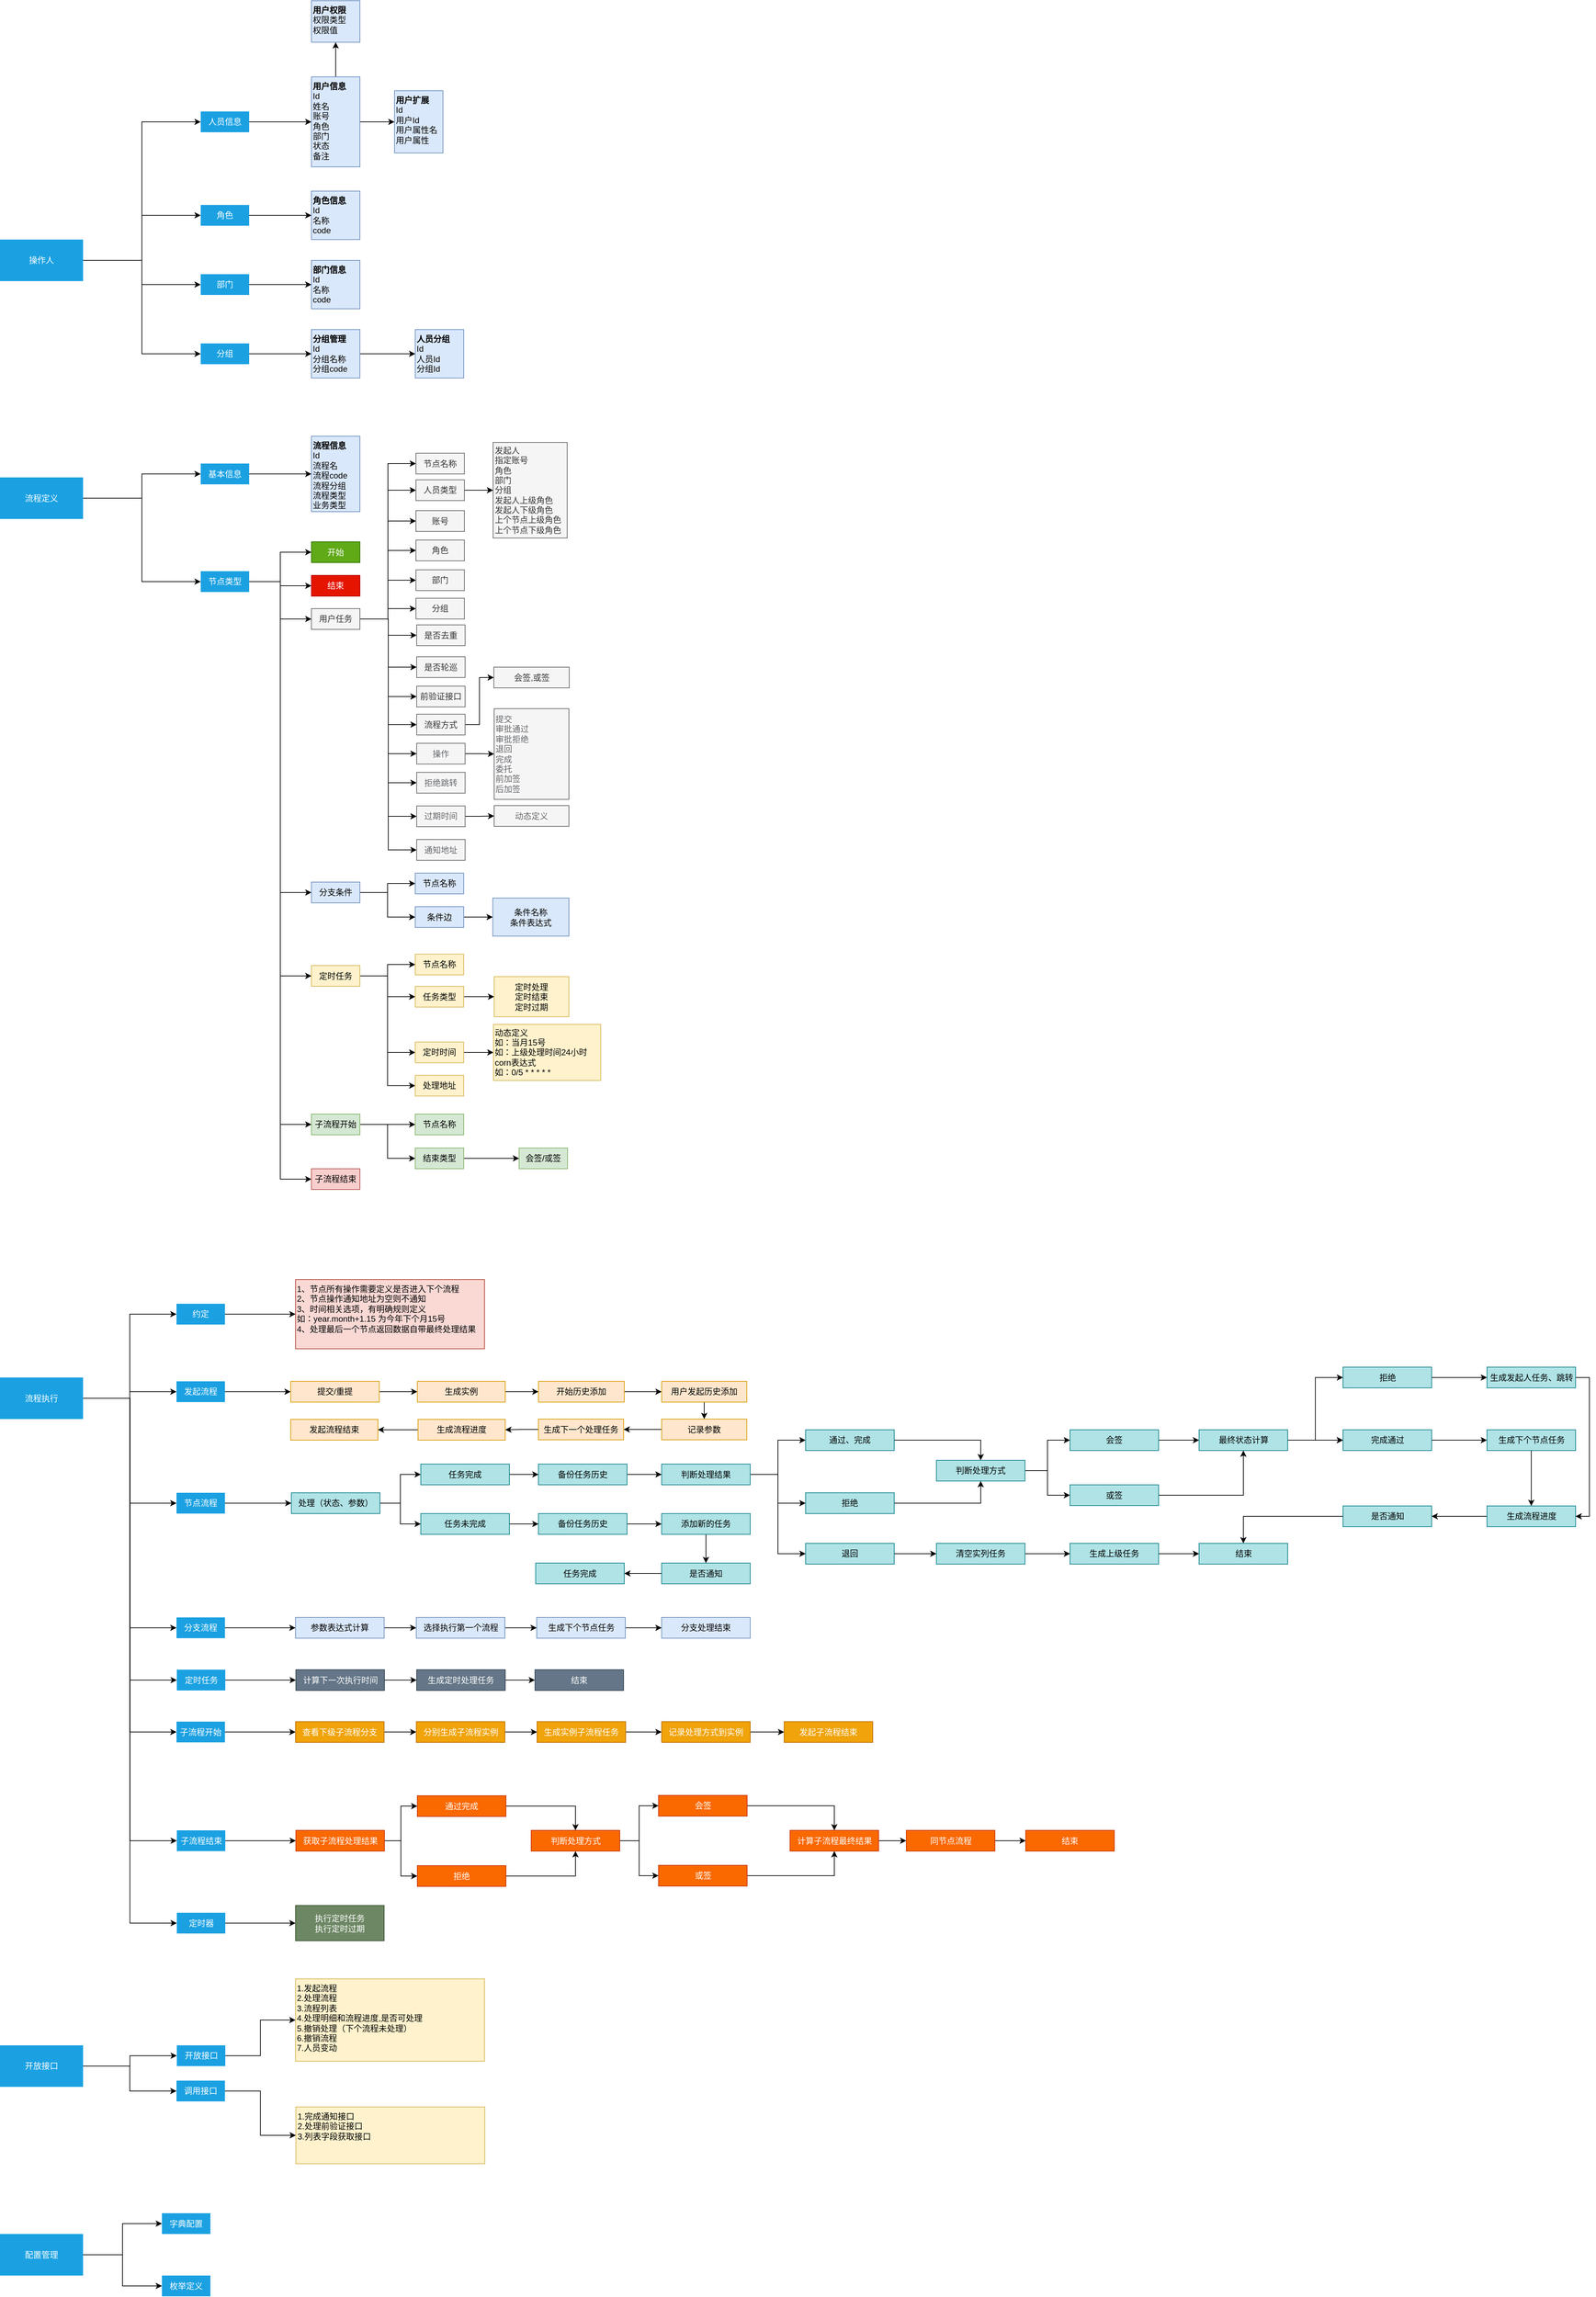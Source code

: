 <mxfile version="12.2.4" pages="1"><diagram id="rO8n7ttU4Gfjkrj1i7Ve" name="第 1 页"><mxGraphModel dx="1252" dy="992" grid="0" gridSize="10" guides="1" tooltips="1" connect="1" arrows="1" fold="1" page="0" pageScale="1" pageWidth="2339" pageHeight="3300" math="0" shadow="0"><root><mxCell id="0"/><mxCell id="1" parent="0"/><mxCell id="6" value="" style="edgeStyle=orthogonalEdgeStyle;rounded=0;orthogonalLoop=1;jettySize=auto;html=1;" parent="1" source="2" target="5" edge="1"><mxGeometry relative="1" as="geometry"/></mxCell><mxCell id="52" style="edgeStyle=orthogonalEdgeStyle;rounded=0;orthogonalLoop=1;jettySize=auto;html=1;entryX=0;entryY=0.5;entryDx=0;entryDy=0;" parent="1" source="2" target="7" edge="1"><mxGeometry relative="1" as="geometry"/></mxCell><mxCell id="2" value="流程定义" style="rounded=0;whiteSpace=wrap;html=1;fillColor=#1ba1e2;strokeColor=none;fontColor=#ffffff;gradientColor=none;" parent="1" vertex="1"><mxGeometry x="30" y="383.5" width="120" height="60" as="geometry"/></mxCell><mxCell id="53" style="edgeStyle=orthogonalEdgeStyle;rounded=0;orthogonalLoop=1;jettySize=auto;html=1;entryX=0;entryY=0.5;entryDx=0;entryDy=0;" parent="1" source="5" target="49" edge="1"><mxGeometry relative="1" as="geometry"/></mxCell><mxCell id="5" value="基本信息" style="rounded=0;whiteSpace=wrap;html=1;fillColor=#1ba1e2;strokeColor=none;fontColor=#ffffff;gradientColor=none;" parent="1" vertex="1"><mxGeometry x="320" y="363.5" width="70" height="30" as="geometry"/></mxCell><mxCell id="146" style="edgeStyle=orthogonalEdgeStyle;rounded=0;orthogonalLoop=1;jettySize=auto;html=1;entryX=0;entryY=0.5;entryDx=0;entryDy=0;" parent="1" source="3" target="141" edge="1"><mxGeometry relative="1" as="geometry"/></mxCell><mxCell id="147" style="edgeStyle=orthogonalEdgeStyle;rounded=0;orthogonalLoop=1;jettySize=auto;html=1;entryX=0;entryY=0.5;entryDx=0;entryDy=0;" parent="1" source="3" target="142" edge="1"><mxGeometry relative="1" as="geometry"/></mxCell><mxCell id="148" style="edgeStyle=orthogonalEdgeStyle;rounded=0;orthogonalLoop=1;jettySize=auto;html=1;entryX=0;entryY=0.5;entryDx=0;entryDy=0;" parent="1" source="3" target="143" edge="1"><mxGeometry relative="1" as="geometry"/></mxCell><mxCell id="149" style="edgeStyle=orthogonalEdgeStyle;rounded=0;orthogonalLoop=1;jettySize=auto;html=1;entryX=0;entryY=0.5;entryDx=0;entryDy=0;" parent="1" source="3" target="144" edge="1"><mxGeometry relative="1" as="geometry"/></mxCell><mxCell id="150" style="edgeStyle=orthogonalEdgeStyle;rounded=0;orthogonalLoop=1;jettySize=auto;html=1;entryX=0;entryY=0.5;entryDx=0;entryDy=0;" parent="1" source="3" target="145" edge="1"><mxGeometry relative="1" as="geometry"/></mxCell><mxCell id="158" style="edgeStyle=orthogonalEdgeStyle;rounded=0;orthogonalLoop=1;jettySize=auto;html=1;entryX=0;entryY=0.5;entryDx=0;entryDy=0;" parent="1" source="3" target="155" edge="1"><mxGeometry relative="1" as="geometry"/></mxCell><mxCell id="160" style="edgeStyle=orthogonalEdgeStyle;rounded=0;orthogonalLoop=1;jettySize=auto;html=1;entryX=0;entryY=0.5;entryDx=0;entryDy=0;" parent="1" source="3" target="159" edge="1"><mxGeometry relative="1" as="geometry"/></mxCell><mxCell id="175" style="edgeStyle=orthogonalEdgeStyle;rounded=0;orthogonalLoop=1;jettySize=auto;html=1;entryX=0;entryY=0.5;entryDx=0;entryDy=0;" parent="1" source="3" target="174" edge="1"><mxGeometry relative="1" as="geometry"/></mxCell><mxCell id="3" value="流程执行" style="rounded=0;whiteSpace=wrap;html=1;fillColor=#1ba1e2;strokeColor=none;fontColor=#ffffff;" parent="1" vertex="1"><mxGeometry x="30" y="1683.5" width="120" height="60" as="geometry"/></mxCell><mxCell id="65" style="edgeStyle=orthogonalEdgeStyle;rounded=0;orthogonalLoop=1;jettySize=auto;html=1;entryX=0;entryY=0.5;entryDx=0;entryDy=0;" parent="1" source="7" target="55" edge="1"><mxGeometry relative="1" as="geometry"/></mxCell><mxCell id="66" style="edgeStyle=orthogonalEdgeStyle;rounded=0;orthogonalLoop=1;jettySize=auto;html=1;entryX=0;entryY=0.5;entryDx=0;entryDy=0;" parent="1" source="7" target="58" edge="1"><mxGeometry relative="1" as="geometry"/></mxCell><mxCell id="67" style="edgeStyle=orthogonalEdgeStyle;rounded=0;orthogonalLoop=1;jettySize=auto;html=1;entryX=0;entryY=0.5;entryDx=0;entryDy=0;" parent="1" source="7" target="60" edge="1"><mxGeometry relative="1" as="geometry"/></mxCell><mxCell id="68" style="edgeStyle=orthogonalEdgeStyle;rounded=0;orthogonalLoop=1;jettySize=auto;html=1;entryX=0;entryY=0.5;entryDx=0;entryDy=0;" parent="1" source="7" target="61" edge="1"><mxGeometry relative="1" as="geometry"/></mxCell><mxCell id="69" style="edgeStyle=orthogonalEdgeStyle;rounded=0;orthogonalLoop=1;jettySize=auto;html=1;entryX=0;entryY=0.5;entryDx=0;entryDy=0;" parent="1" source="7" target="62" edge="1"><mxGeometry relative="1" as="geometry"/></mxCell><mxCell id="70" style="edgeStyle=orthogonalEdgeStyle;rounded=0;orthogonalLoop=1;jettySize=auto;html=1;entryX=0;entryY=0.5;entryDx=0;entryDy=0;" parent="1" source="7" target="63" edge="1"><mxGeometry relative="1" as="geometry"/></mxCell><mxCell id="71" style="edgeStyle=orthogonalEdgeStyle;rounded=0;orthogonalLoop=1;jettySize=auto;html=1;entryX=0;entryY=0.5;entryDx=0;entryDy=0;" parent="1" source="7" target="64" edge="1"><mxGeometry relative="1" as="geometry"/></mxCell><mxCell id="7" value="节点类型" style="rounded=0;whiteSpace=wrap;html=1;fillColor=#1ba1e2;strokeColor=none;fontColor=#ffffff;gradientColor=none;" parent="1" vertex="1"><mxGeometry x="320" y="519" width="70" height="30" as="geometry"/></mxCell><mxCell id="55" value="开始" style="rounded=0;whiteSpace=wrap;html=1;fillColor=#60a917;strokeColor=#2D7600;fontColor=#ffffff;" parent="1" vertex="1"><mxGeometry x="480" y="476.5" width="70" height="30" as="geometry"/></mxCell><mxCell id="33" style="edgeStyle=orthogonalEdgeStyle;rounded=0;orthogonalLoop=1;jettySize=auto;html=1;entryX=0;entryY=0.5;entryDx=0;entryDy=0;" parent="1" source="8" target="11" edge="1"><mxGeometry relative="1" as="geometry"/></mxCell><mxCell id="34" style="edgeStyle=orthogonalEdgeStyle;rounded=0;orthogonalLoop=1;jettySize=auto;html=1;entryX=0;entryY=0.5;entryDx=0;entryDy=0;" parent="1" source="8" target="12" edge="1"><mxGeometry relative="1" as="geometry"/></mxCell><mxCell id="35" style="edgeStyle=orthogonalEdgeStyle;rounded=0;orthogonalLoop=1;jettySize=auto;html=1;entryX=0;entryY=0.5;entryDx=0;entryDy=0;" parent="1" source="8" target="13" edge="1"><mxGeometry relative="1" as="geometry"/></mxCell><mxCell id="36" style="edgeStyle=orthogonalEdgeStyle;rounded=0;orthogonalLoop=1;jettySize=auto;html=1;entryX=0;entryY=0.5;entryDx=0;entryDy=0;" parent="1" source="8" target="14" edge="1"><mxGeometry relative="1" as="geometry"/></mxCell><mxCell id="8" value="操作人" style="rounded=0;whiteSpace=wrap;html=1;fillColor=#1ba1e2;strokeColor=none;fontColor=#ffffff;gradientColor=none;" parent="1" vertex="1"><mxGeometry x="30" y="40" width="120" height="60" as="geometry"/></mxCell><mxCell id="31" style="edgeStyle=orthogonalEdgeStyle;rounded=0;orthogonalLoop=1;jettySize=auto;html=1;entryX=0;entryY=0.5;entryDx=0;entryDy=0;" parent="1" source="11" target="18" edge="1"><mxGeometry relative="1" as="geometry"/></mxCell><mxCell id="11" value="人员信息" style="rounded=0;whiteSpace=wrap;html=1;fillColor=#1ba1e2;strokeColor=none;fontColor=#ffffff;gradientColor=none;" parent="1" vertex="1"><mxGeometry x="320" y="-145" width="70" height="30" as="geometry"/></mxCell><mxCell id="32" style="edgeStyle=orthogonalEdgeStyle;rounded=0;orthogonalLoop=1;jettySize=auto;html=1;entryX=0;entryY=0.5;entryDx=0;entryDy=0;" parent="1" source="18" target="25" edge="1"><mxGeometry relative="1" as="geometry"/></mxCell><mxCell id="40" value="" style="edgeStyle=orthogonalEdgeStyle;rounded=0;orthogonalLoop=1;jettySize=auto;html=1;" parent="1" source="18" target="39" edge="1"><mxGeometry relative="1" as="geometry"/></mxCell><mxCell id="18" value="&lt;b&gt;用户信息&lt;/b&gt;&lt;br&gt;Id&lt;br&gt;姓名&lt;br&gt;账号&lt;br&gt;角色&lt;br&gt;部门&lt;br&gt;状态&lt;br&gt;备注" style="rounded=0;whiteSpace=wrap;html=1;fillColor=#dae8fc;strokeColor=#6c8ebf;align=left;horizontal=1;verticalAlign=top;" parent="1" vertex="1"><mxGeometry x="480" y="-195" width="70" height="130" as="geometry"/></mxCell><mxCell id="39" value="&lt;b&gt;用户权限&lt;/b&gt;&lt;br&gt;权限类型&lt;br&gt;权限值" style="rounded=0;whiteSpace=wrap;html=1;fillColor=#dae8fc;strokeColor=#6c8ebf;align=left;horizontal=1;verticalAlign=top;" parent="1" vertex="1"><mxGeometry x="480" y="-305" width="70" height="60" as="geometry"/></mxCell><mxCell id="30" style="edgeStyle=orthogonalEdgeStyle;rounded=0;orthogonalLoop=1;jettySize=auto;html=1;entryX=0;entryY=0.5;entryDx=0;entryDy=0;" parent="1" source="12" target="29" edge="1"><mxGeometry relative="1" as="geometry"/></mxCell><mxCell id="12" value="角色" style="rounded=0;whiteSpace=wrap;html=1;fillColor=#1ba1e2;strokeColor=none;fontColor=#ffffff;gradientColor=none;" parent="1" vertex="1"><mxGeometry x="320" y="-10" width="70" height="30" as="geometry"/></mxCell><mxCell id="42" style="edgeStyle=orthogonalEdgeStyle;rounded=0;orthogonalLoop=1;jettySize=auto;html=1;entryX=0;entryY=0.5;entryDx=0;entryDy=0;" parent="1" source="13" target="41" edge="1"><mxGeometry relative="1" as="geometry"/></mxCell><mxCell id="13" value="部门" style="rounded=0;whiteSpace=wrap;html=1;fillColor=#1ba1e2;strokeColor=none;fontColor=#ffffff;gradientColor=none;" parent="1" vertex="1"><mxGeometry x="320" y="90" width="70" height="30" as="geometry"/></mxCell><mxCell id="44" style="edgeStyle=orthogonalEdgeStyle;rounded=0;orthogonalLoop=1;jettySize=auto;html=1;entryX=0;entryY=0.5;entryDx=0;entryDy=0;" parent="1" source="14" target="43" edge="1"><mxGeometry relative="1" as="geometry"/></mxCell><mxCell id="14" value="分组" style="rounded=0;whiteSpace=wrap;html=1;fillColor=#1ba1e2;strokeColor=none;fontColor=#ffffff;gradientColor=none;" parent="1" vertex="1"><mxGeometry x="320" y="190" width="70" height="30" as="geometry"/></mxCell><mxCell id="329" style="edgeStyle=orthogonalEdgeStyle;rounded=0;orthogonalLoop=1;jettySize=auto;html=1;entryX=0;entryY=0.5;entryDx=0;entryDy=0;" parent="1" source="20" target="328" edge="1"><mxGeometry relative="1" as="geometry"/></mxCell><mxCell id="331" style="edgeStyle=orthogonalEdgeStyle;rounded=0;orthogonalLoop=1;jettySize=auto;html=1;entryX=0;entryY=0.5;entryDx=0;entryDy=0;" parent="1" source="20" target="330" edge="1"><mxGeometry relative="1" as="geometry"/></mxCell><mxCell id="20" value="配置管理" style="rounded=0;whiteSpace=wrap;html=1;fillColor=#1ba1e2;strokeColor=none;fontColor=#ffffff;" parent="1" vertex="1"><mxGeometry x="30" y="2920.5" width="120" height="60" as="geometry"/></mxCell><mxCell id="319" style="edgeStyle=orthogonalEdgeStyle;rounded=0;orthogonalLoop=1;jettySize=auto;html=1;" parent="1" source="21" target="318" edge="1"><mxGeometry relative="1" as="geometry"/></mxCell><mxCell id="323" style="edgeStyle=orthogonalEdgeStyle;rounded=0;orthogonalLoop=1;jettySize=auto;html=1;entryX=0;entryY=0.5;entryDx=0;entryDy=0;" parent="1" source="21" target="322" edge="1"><mxGeometry relative="1" as="geometry"/></mxCell><mxCell id="21" value="开放接口" style="rounded=0;whiteSpace=wrap;html=1;fillColor=#1ba1e2;strokeColor=none;fontColor=#ffffff;" parent="1" vertex="1"><mxGeometry x="30" y="2648" width="120" height="60" as="geometry"/></mxCell><mxCell id="25" value="&lt;b&gt;用户扩展&lt;/b&gt;&lt;br&gt;Id&lt;br&gt;用户Id&lt;br&gt;用户属性名&lt;br&gt;用户属性&lt;br&gt;" style="rounded=0;whiteSpace=wrap;html=1;fillColor=#dae8fc;strokeColor=#6c8ebf;align=left;verticalAlign=top;" parent="1" vertex="1"><mxGeometry x="600" y="-175" width="70" height="90" as="geometry"/></mxCell><mxCell id="29" value="&lt;b&gt;角色信息&lt;/b&gt;&lt;br&gt;Id&lt;br&gt;名称&lt;br&gt;code" style="rounded=0;whiteSpace=wrap;html=1;fillColor=#dae8fc;strokeColor=#6c8ebf;align=left;horizontal=1;verticalAlign=top;" parent="1" vertex="1"><mxGeometry x="480" y="-30" width="70" height="70" as="geometry"/></mxCell><mxCell id="41" value="&lt;b&gt;部门信息&lt;/b&gt;&lt;br&gt;Id&lt;br&gt;名称&lt;br&gt;code" style="rounded=0;whiteSpace=wrap;html=1;fillColor=#dae8fc;strokeColor=#6c8ebf;align=left;horizontal=1;verticalAlign=top;" parent="1" vertex="1"><mxGeometry x="480" y="70" width="70" height="70" as="geometry"/></mxCell><mxCell id="46" value="" style="edgeStyle=orthogonalEdgeStyle;rounded=0;orthogonalLoop=1;jettySize=auto;html=1;" parent="1" source="43" target="45" edge="1"><mxGeometry relative="1" as="geometry"/></mxCell><mxCell id="43" value="&lt;b&gt;分组管理&lt;/b&gt;&lt;br&gt;Id&lt;br&gt;分组名称&lt;br&gt;分组code" style="rounded=0;whiteSpace=wrap;html=1;fillColor=#dae8fc;strokeColor=#6c8ebf;align=left;horizontal=1;verticalAlign=top;" parent="1" vertex="1"><mxGeometry x="480" y="170" width="70" height="70" as="geometry"/></mxCell><mxCell id="45" value="&lt;b&gt;人员分组&lt;/b&gt;&lt;br&gt;Id&lt;br&gt;人员Id&lt;br&gt;分组Id" style="rounded=0;whiteSpace=wrap;html=1;fillColor=#dae8fc;strokeColor=#6c8ebf;align=left;horizontal=1;verticalAlign=top;" parent="1" vertex="1"><mxGeometry x="630" y="170" width="70" height="70" as="geometry"/></mxCell><mxCell id="49" value="&lt;b&gt;流程信息&lt;/b&gt;&lt;br&gt;Id&lt;br&gt;流程名&lt;br&gt;流程code&lt;br&gt;流程分组&lt;br&gt;流程类型&lt;br&gt;业务类型" style="rounded=0;whiteSpace=wrap;html=1;fillColor=#dae8fc;strokeColor=#6c8ebf;align=left;horizontal=1;verticalAlign=top;" parent="1" vertex="1"><mxGeometry x="480" y="324" width="70" height="109" as="geometry"/></mxCell><mxCell id="58" value="结束" style="rounded=0;whiteSpace=wrap;html=1;fillColor=#e51400;strokeColor=#B20000;fontColor=#ffffff;" parent="1" vertex="1"><mxGeometry x="480" y="525" width="70" height="30" as="geometry"/></mxCell><mxCell id="80" style="edgeStyle=orthogonalEdgeStyle;rounded=0;orthogonalLoop=1;jettySize=auto;html=1;entryX=0;entryY=0.5;entryDx=0;entryDy=0;" parent="1" source="60" target="74" edge="1"><mxGeometry relative="1" as="geometry"/></mxCell><mxCell id="82" style="edgeStyle=orthogonalEdgeStyle;rounded=0;orthogonalLoop=1;jettySize=auto;html=1;entryX=0;entryY=0.5;entryDx=0;entryDy=0;" parent="1" source="60" target="78" edge="1"><mxGeometry relative="1" as="geometry"/></mxCell><mxCell id="88" style="edgeStyle=orthogonalEdgeStyle;rounded=0;orthogonalLoop=1;jettySize=auto;html=1;entryX=0;entryY=0.5;entryDx=0;entryDy=0;" parent="1" source="60" target="83" edge="1"><mxGeometry relative="1" as="geometry"/></mxCell><mxCell id="96" style="edgeStyle=orthogonalEdgeStyle;rounded=0;orthogonalLoop=1;jettySize=auto;html=1;entryX=0;entryY=0.5;entryDx=0;entryDy=0;" parent="1" source="60" target="90" edge="1"><mxGeometry relative="1" as="geometry"/></mxCell><mxCell id="97" style="edgeStyle=orthogonalEdgeStyle;rounded=0;orthogonalLoop=1;jettySize=auto;html=1;entryX=0;entryY=0.5;entryDx=0;entryDy=0;" parent="1" source="60" target="91" edge="1"><mxGeometry relative="1" as="geometry"/></mxCell><mxCell id="101" style="edgeStyle=orthogonalEdgeStyle;rounded=0;orthogonalLoop=1;jettySize=auto;html=1;entryX=0;entryY=0.5;entryDx=0;entryDy=0;" parent="1" source="60" target="98" edge="1"><mxGeometry relative="1" as="geometry"/></mxCell><mxCell id="103" style="edgeStyle=orthogonalEdgeStyle;rounded=0;orthogonalLoop=1;jettySize=auto;html=1;entryX=0;entryY=0.5;entryDx=0;entryDy=0;" parent="1" source="60" target="102" edge="1"><mxGeometry relative="1" as="geometry"/></mxCell><mxCell id="107" style="edgeStyle=orthogonalEdgeStyle;rounded=0;orthogonalLoop=1;jettySize=auto;html=1;entryX=0;entryY=0.5;entryDx=0;entryDy=0;" parent="1" source="60" target="104" edge="1"><mxGeometry relative="1" as="geometry"/></mxCell><mxCell id="109" style="edgeStyle=orthogonalEdgeStyle;rounded=0;orthogonalLoop=1;jettySize=auto;html=1;entryX=0;entryY=0.5;entryDx=0;entryDy=0;" parent="1" source="60" target="108" edge="1"><mxGeometry relative="1" as="geometry"/></mxCell><mxCell id="168" style="edgeStyle=orthogonalEdgeStyle;rounded=0;orthogonalLoop=1;jettySize=auto;html=1;entryX=0;entryY=0.5;entryDx=0;entryDy=0;" parent="1" source="60" target="87" edge="1"><mxGeometry relative="1" as="geometry"/></mxCell><mxCell id="171" style="edgeStyle=orthogonalEdgeStyle;rounded=0;orthogonalLoop=1;jettySize=auto;html=1;entryX=0;entryY=0.5;entryDx=0;entryDy=0;" parent="1" source="60" target="165" edge="1"><mxGeometry relative="1" as="geometry"/></mxCell><mxCell id="172" style="edgeStyle=orthogonalEdgeStyle;rounded=0;orthogonalLoop=1;jettySize=auto;html=1;entryX=0;entryY=0.5;entryDx=0;entryDy=0;" parent="1" source="60" target="167" edge="1"><mxGeometry relative="1" as="geometry"/></mxCell><mxCell id="173" style="edgeStyle=orthogonalEdgeStyle;rounded=0;orthogonalLoop=1;jettySize=auto;html=1;entryX=0;entryY=0.5;entryDx=0;entryDy=0;" parent="1" source="60" target="110" edge="1"><mxGeometry relative="1" as="geometry"/></mxCell><mxCell id="334" style="edgeStyle=orthogonalEdgeStyle;rounded=0;orthogonalLoop=1;jettySize=auto;html=1;entryX=0;entryY=0.5;entryDx=0;entryDy=0;" parent="1" source="60" target="333" edge="1"><mxGeometry relative="1" as="geometry"/></mxCell><mxCell id="60" value="用户任务" style="rounded=0;whiteSpace=wrap;html=1;fillColor=#f5f5f5;strokeColor=#666666;fontColor=#333333;" parent="1" vertex="1"><mxGeometry x="480" y="573" width="70" height="30" as="geometry"/></mxCell><mxCell id="77" value="" style="edgeStyle=orthogonalEdgeStyle;rounded=0;orthogonalLoop=1;jettySize=auto;html=1;" parent="1" source="74" target="76" edge="1"><mxGeometry relative="1" as="geometry"/></mxCell><mxCell id="74" value="人员类型" style="rounded=0;whiteSpace=wrap;html=1;fillColor=#f5f5f5;strokeColor=#666666;fontColor=#333333;" parent="1" vertex="1"><mxGeometry x="631" y="387" width="70" height="30" as="geometry"/></mxCell><mxCell id="76" value="发起人&lt;br&gt;指定账号&lt;br&gt;角色&lt;br&gt;部门&lt;br&gt;分组&lt;br&gt;发起人上级角色&lt;br&gt;发起人下级角色&lt;br&gt;上个节点上级角色&lt;br&gt;上个节点下级角色" style="rounded=0;whiteSpace=wrap;html=1;fillColor=#f5f5f5;strokeColor=#666666;fontColor=#333333;align=left;" parent="1" vertex="1"><mxGeometry x="742.5" y="333" width="107" height="138" as="geometry"/></mxCell><mxCell id="113" style="edgeStyle=orthogonalEdgeStyle;rounded=0;orthogonalLoop=1;jettySize=auto;html=1;" parent="1" source="61" target="112" edge="1"><mxGeometry relative="1" as="geometry"/></mxCell><mxCell id="115" style="edgeStyle=orthogonalEdgeStyle;rounded=0;orthogonalLoop=1;jettySize=auto;html=1;entryX=0;entryY=0.5;entryDx=0;entryDy=0;" parent="1" source="61" target="114" edge="1"><mxGeometry relative="1" as="geometry"/></mxCell><mxCell id="61" value="分支条件" style="rounded=0;whiteSpace=wrap;html=1;fillColor=#dae8fc;strokeColor=#6c8ebf;" parent="1" vertex="1"><mxGeometry x="480" y="968" width="70" height="30" as="geometry"/></mxCell><mxCell id="119" style="edgeStyle=orthogonalEdgeStyle;rounded=0;orthogonalLoop=1;jettySize=auto;html=1;" parent="1" source="62" target="118" edge="1"><mxGeometry relative="1" as="geometry"/></mxCell><mxCell id="124" style="edgeStyle=orthogonalEdgeStyle;rounded=0;orthogonalLoop=1;jettySize=auto;html=1;entryX=0;entryY=0.5;entryDx=0;entryDy=0;" parent="1" source="62" target="120" edge="1"><mxGeometry relative="1" as="geometry"/></mxCell><mxCell id="129" style="edgeStyle=orthogonalEdgeStyle;rounded=0;orthogonalLoop=1;jettySize=auto;html=1;entryX=0;entryY=0.5;entryDx=0;entryDy=0;" parent="1" source="62" target="126" edge="1"><mxGeometry relative="1" as="geometry"/></mxCell><mxCell id="132" style="edgeStyle=orthogonalEdgeStyle;rounded=0;orthogonalLoop=1;jettySize=auto;html=1;entryX=0;entryY=0.5;entryDx=0;entryDy=0;" parent="1" source="62" target="130" edge="1"><mxGeometry relative="1" as="geometry"/></mxCell><mxCell id="62" value="定时任务" style="rounded=0;whiteSpace=wrap;html=1;fillColor=#fff2cc;strokeColor=#d6b656;" parent="1" vertex="1"><mxGeometry x="480" y="1088.5" width="70" height="30" as="geometry"/></mxCell><mxCell id="134" value="" style="edgeStyle=orthogonalEdgeStyle;rounded=0;orthogonalLoop=1;jettySize=auto;html=1;" parent="1" source="63" target="133" edge="1"><mxGeometry relative="1" as="geometry"/></mxCell><mxCell id="138" style="edgeStyle=orthogonalEdgeStyle;rounded=0;orthogonalLoop=1;jettySize=auto;html=1;entryX=0;entryY=0.5;entryDx=0;entryDy=0;" parent="1" source="63" target="135" edge="1"><mxGeometry relative="1" as="geometry"/></mxCell><mxCell id="63" value="子流程开始" style="rounded=0;whiteSpace=wrap;html=1;fillColor=#d5e8d4;strokeColor=#82b366;" parent="1" vertex="1"><mxGeometry x="480" y="1303" width="70" height="30" as="geometry"/></mxCell><mxCell id="133" value="节点名称" style="rounded=0;whiteSpace=wrap;html=1;fillColor=#d5e8d4;strokeColor=#82b366;" parent="1" vertex="1"><mxGeometry x="630" y="1303" width="70" height="30" as="geometry"/></mxCell><mxCell id="64" value="子流程结束" style="rounded=0;whiteSpace=wrap;html=1;fillColor=#f8cecc;strokeColor=#b85450;" parent="1" vertex="1"><mxGeometry x="480" y="1382" width="70" height="30" as="geometry"/></mxCell><mxCell id="78" value="账号" style="rounded=0;whiteSpace=wrap;html=1;fillColor=#f5f5f5;strokeColor=#666666;fontColor=#333333;" parent="1" vertex="1"><mxGeometry x="631" y="431.5" width="70" height="30" as="geometry"/></mxCell><mxCell id="83" value="角色" style="rounded=0;whiteSpace=wrap;html=1;fillColor=#f5f5f5;strokeColor=#666666;fontColor=#333333;" parent="1" vertex="1"><mxGeometry x="631" y="474" width="70" height="30" as="geometry"/></mxCell><mxCell id="87" value="部门" style="rounded=0;whiteSpace=wrap;html=1;fillColor=#f5f5f5;strokeColor=#666666;fontColor=#333333;" parent="1" vertex="1"><mxGeometry x="631" y="517" width="70" height="30" as="geometry"/></mxCell><mxCell id="90" value="前验证接口" style="rounded=0;whiteSpace=wrap;html=1;fillColor=#f5f5f5;strokeColor=#666666;fontColor=#333333;" parent="1" vertex="1"><mxGeometry x="632" y="685" width="70" height="30" as="geometry"/></mxCell><mxCell id="95" style="edgeStyle=orthogonalEdgeStyle;rounded=0;orthogonalLoop=1;jettySize=auto;html=1;entryX=0;entryY=0.5;entryDx=0;entryDy=0;" parent="1" source="91" target="94" edge="1"><mxGeometry relative="1" as="geometry"/></mxCell><mxCell id="91" value="流程方式" style="rounded=0;whiteSpace=wrap;html=1;fillColor=#f5f5f5;strokeColor=#666666;fontColor=#333333;" parent="1" vertex="1"><mxGeometry x="632" y="725.5" width="70" height="30" as="geometry"/></mxCell><mxCell id="94" value="会签,或签" style="rounded=0;whiteSpace=wrap;html=1;fillColor=#f5f5f5;strokeColor=#666666;fontColor=#333333;" parent="1" vertex="1"><mxGeometry x="743.5" y="657.5" width="109" height="30" as="geometry"/></mxCell><mxCell id="100" value="" style="edgeStyle=orthogonalEdgeStyle;rounded=0;orthogonalLoop=1;jettySize=auto;html=1;" parent="1" source="98" target="99" edge="1"><mxGeometry relative="1" as="geometry"/></mxCell><mxCell id="98" value="&lt;span style=&quot;color: rgb(96 , 98 , 102) ; font-family: &amp;#34;avenir&amp;#34; , &amp;#34;helvetica&amp;#34; , &amp;#34;arial&amp;#34; , sans-serif ; text-align: right ; background-color: rgb(251 , 251 , 251)&quot;&gt;操作&lt;/span&gt;" style="rounded=0;whiteSpace=wrap;html=1;fillColor=#f5f5f5;strokeColor=#666666;fontColor=#333333;" parent="1" vertex="1"><mxGeometry x="632" y="767.5" width="70" height="30" as="geometry"/></mxCell><mxCell id="99" value="&lt;div&gt;&lt;font color=&quot;#606266&quot; face=&quot;avenir, helvetica, arial, sans-serif&quot;&gt;&lt;span style=&quot;background-color: rgb(251 , 251 , 251)&quot;&gt;提交&lt;/span&gt;&lt;/font&gt;&lt;/div&gt;&lt;div&gt;&lt;font color=&quot;#606266&quot; face=&quot;avenir, helvetica, arial, sans-serif&quot;&gt;&lt;span style=&quot;background-color: rgb(251 , 251 , 251)&quot;&gt;审批通过&lt;/span&gt;&lt;/font&gt;&lt;/div&gt;&lt;div&gt;&lt;font color=&quot;#606266&quot; face=&quot;avenir, helvetica, arial, sans-serif&quot;&gt;&lt;span style=&quot;background-color: rgb(251 , 251 , 251)&quot;&gt;审批拒绝&lt;/span&gt;&lt;/font&gt;&lt;/div&gt;&lt;div&gt;&lt;span style=&quot;background-color: rgb(251 , 251 , 251) ; color: rgb(96 , 98 , 102) ; font-family: &amp;#34;avenir&amp;#34; , &amp;#34;helvetica&amp;#34; , &amp;#34;arial&amp;#34; , sans-serif&quot;&gt;退回&lt;/span&gt;&lt;/div&gt;&lt;div&gt;&lt;span style=&quot;background-color: rgb(251 , 251 , 251) ; color: rgb(96 , 98 , 102) ; font-family: &amp;#34;avenir&amp;#34; , &amp;#34;helvetica&amp;#34; , &amp;#34;arial&amp;#34; , sans-serif&quot;&gt;完成&lt;/span&gt;&lt;/div&gt;&lt;div&gt;&lt;span style=&quot;background-color: rgb(251 , 251 , 251) ; color: rgb(96 , 98 , 102) ; font-family: &amp;#34;avenir&amp;#34; , &amp;#34;helvetica&amp;#34; , &amp;#34;arial&amp;#34; , sans-serif&quot;&gt;委托&lt;/span&gt;&lt;/div&gt;&lt;div&gt;&lt;font color=&quot;#606266&quot; face=&quot;avenir, helvetica, arial, sans-serif&quot;&gt;&lt;span style=&quot;background-color: rgb(251 , 251 , 251)&quot;&gt;前加签&lt;/span&gt;&lt;/font&gt;&lt;/div&gt;&lt;div&gt;&lt;font color=&quot;#606266&quot; face=&quot;avenir, helvetica, arial, sans-serif&quot;&gt;&lt;span style=&quot;background-color: rgb(251 , 251 , 251)&quot;&gt;后加签&lt;/span&gt;&lt;/font&gt;&lt;/div&gt;" style="rounded=0;whiteSpace=wrap;html=1;fillColor=#f5f5f5;strokeColor=#666666;fontColor=#333333;align=left;" parent="1" vertex="1"><mxGeometry x="744" y="717.5" width="108" height="131" as="geometry"/></mxCell><mxCell id="102" value="&lt;span style=&quot;color: rgb(96 , 98 , 102) ; font-family: &amp;#34;avenir&amp;#34; , &amp;#34;helvetica&amp;#34; , &amp;#34;arial&amp;#34; , sans-serif ; text-align: right ; background-color: rgb(251 , 251 , 251)&quot;&gt;拒绝跳转&lt;/span&gt;" style="rounded=0;whiteSpace=wrap;html=1;fillColor=#f5f5f5;strokeColor=#666666;fontColor=#333333;" parent="1" vertex="1"><mxGeometry x="632" y="809.5" width="70" height="30" as="geometry"/></mxCell><mxCell id="106" value="" style="edgeStyle=orthogonalEdgeStyle;rounded=0;orthogonalLoop=1;jettySize=auto;html=1;" parent="1" source="104" target="105" edge="1"><mxGeometry relative="1" as="geometry"/></mxCell><mxCell id="104" value="&lt;span style=&quot;color: rgb(96 , 98 , 102) ; font-family: &amp;#34;avenir&amp;#34; , &amp;#34;helvetica&amp;#34; , &amp;#34;arial&amp;#34; , sans-serif ; text-align: right ; background-color: rgb(251 , 251 , 251)&quot;&gt;过期时间&lt;/span&gt;" style="rounded=0;whiteSpace=wrap;html=1;fillColor=#f5f5f5;strokeColor=#666666;fontColor=#333333;" parent="1" vertex="1"><mxGeometry x="632" y="858" width="70" height="30" as="geometry"/></mxCell><mxCell id="105" value="&lt;span style=&quot;color: rgb(96 , 98 , 102) ; font-family: &amp;#34;avenir&amp;#34; , &amp;#34;helvetica&amp;#34; , &amp;#34;arial&amp;#34; , sans-serif ; text-align: right ; background-color: rgb(251 , 251 , 251)&quot;&gt;动态定义&lt;/span&gt;" style="rounded=0;whiteSpace=wrap;html=1;fillColor=#f5f5f5;strokeColor=#666666;fontColor=#333333;" parent="1" vertex="1"><mxGeometry x="744" y="857.5" width="108" height="30" as="geometry"/></mxCell><mxCell id="108" value="&lt;span style=&quot;color: rgb(96 , 98 , 102) ; font-family: &amp;#34;avenir&amp;#34; , &amp;#34;helvetica&amp;#34; , &amp;#34;arial&amp;#34; , sans-serif ; text-align: right ; background-color: rgb(251 , 251 , 251)&quot;&gt;通知地址&lt;/span&gt;" style="rounded=0;whiteSpace=wrap;html=1;fillColor=#f5f5f5;strokeColor=#666666;fontColor=#333333;" parent="1" vertex="1"><mxGeometry x="632" y="906.5" width="70" height="30" as="geometry"/></mxCell><mxCell id="110" value="节点名称" style="rounded=0;whiteSpace=wrap;html=1;fillColor=#f5f5f5;strokeColor=#666666;fontColor=#333333;" parent="1" vertex="1"><mxGeometry x="631" y="348.5" width="70" height="30" as="geometry"/></mxCell><mxCell id="112" value="节点名称" style="rounded=0;whiteSpace=wrap;html=1;fillColor=#dae8fc;strokeColor=#6c8ebf;" parent="1" vertex="1"><mxGeometry x="630" y="955" width="70" height="30" as="geometry"/></mxCell><mxCell id="117" style="edgeStyle=orthogonalEdgeStyle;rounded=0;orthogonalLoop=1;jettySize=auto;html=1;entryX=0;entryY=0.5;entryDx=0;entryDy=0;" parent="1" source="114" target="116" edge="1"><mxGeometry relative="1" as="geometry"/></mxCell><mxCell id="114" value="条件边" style="rounded=0;whiteSpace=wrap;html=1;fillColor=#dae8fc;strokeColor=#6c8ebf;" parent="1" vertex="1"><mxGeometry x="630" y="1003.5" width="70" height="30" as="geometry"/></mxCell><mxCell id="116" value="条件名称&lt;br&gt;条件表达式" style="rounded=0;whiteSpace=wrap;html=1;fillColor=#dae8fc;strokeColor=#6c8ebf;" parent="1" vertex="1"><mxGeometry x="742" y="991" width="110" height="55" as="geometry"/></mxCell><mxCell id="118" value="节点名称" style="rounded=0;whiteSpace=wrap;html=1;fillColor=#fff2cc;strokeColor=#d6b656;" parent="1" vertex="1"><mxGeometry x="630" y="1072" width="70" height="30" as="geometry"/></mxCell><mxCell id="125" style="edgeStyle=orthogonalEdgeStyle;rounded=0;orthogonalLoop=1;jettySize=auto;html=1;entryX=0;entryY=0.5;entryDx=0;entryDy=0;" parent="1" source="120" target="123" edge="1"><mxGeometry relative="1" as="geometry"/></mxCell><mxCell id="120" value="任务类型" style="rounded=0;whiteSpace=wrap;html=1;fillColor=#fff2cc;strokeColor=#d6b656;" parent="1" vertex="1"><mxGeometry x="630" y="1118.5" width="70" height="30" as="geometry"/></mxCell><mxCell id="123" value="定时处理&lt;br&gt;定时结束&lt;br&gt;定时过期" style="rounded=0;whiteSpace=wrap;html=1;fillColor=#fff2cc;strokeColor=#d6b656;" parent="1" vertex="1"><mxGeometry x="744" y="1104.5" width="108" height="58" as="geometry"/></mxCell><mxCell id="128" style="edgeStyle=orthogonalEdgeStyle;rounded=0;orthogonalLoop=1;jettySize=auto;html=1;entryX=0;entryY=0.5;entryDx=0;entryDy=0;" parent="1" source="126" target="127" edge="1"><mxGeometry relative="1" as="geometry"/></mxCell><mxCell id="126" value="定时时间" style="rounded=0;whiteSpace=wrap;html=1;fillColor=#fff2cc;strokeColor=#d6b656;" parent="1" vertex="1"><mxGeometry x="630" y="1199" width="70" height="30" as="geometry"/></mxCell><mxCell id="127" value="动态定义&lt;br&gt;如：当月15号&lt;br&gt;如：上级处理时间24小时&lt;br&gt;corn表达式&lt;br&gt;如：0/5 * * * * *" style="rounded=0;whiteSpace=wrap;html=1;fillColor=#fff2cc;strokeColor=#d6b656;align=left;" parent="1" vertex="1"><mxGeometry x="743" y="1173.5" width="155" height="81" as="geometry"/></mxCell><mxCell id="130" value="处理地址" style="rounded=0;whiteSpace=wrap;html=1;fillColor=#fff2cc;strokeColor=#d6b656;" parent="1" vertex="1"><mxGeometry x="630" y="1247" width="70" height="30" as="geometry"/></mxCell><mxCell id="137" value="" style="edgeStyle=orthogonalEdgeStyle;rounded=0;orthogonalLoop=1;jettySize=auto;html=1;" parent="1" source="135" target="136" edge="1"><mxGeometry relative="1" as="geometry"/></mxCell><mxCell id="135" value="结束类型" style="rounded=0;whiteSpace=wrap;html=1;fillColor=#d5e8d4;strokeColor=#82b366;" parent="1" vertex="1"><mxGeometry x="630" y="1352" width="70" height="30" as="geometry"/></mxCell><mxCell id="136" value="会签/或签" style="rounded=0;whiteSpace=wrap;html=1;fillColor=#d5e8d4;strokeColor=#82b366;" parent="1" vertex="1"><mxGeometry x="780" y="1352" width="70" height="30" as="geometry"/></mxCell><mxCell id="195" style="edgeStyle=orthogonalEdgeStyle;rounded=0;orthogonalLoop=1;jettySize=auto;html=1;entryX=0;entryY=0.5;entryDx=0;entryDy=0;" parent="1" source="141" target="194" edge="1"><mxGeometry relative="1" as="geometry"/></mxCell><mxCell id="141" value="节点流程" style="rounded=0;whiteSpace=wrap;html=1;fillColor=#1ba1e2;strokeColor=none;fontColor=#ffffff;gradientColor=none;" parent="1" vertex="1"><mxGeometry x="285" y="1850" width="70" height="30" as="geometry"/></mxCell><mxCell id="262" style="edgeStyle=orthogonalEdgeStyle;rounded=0;orthogonalLoop=1;jettySize=auto;html=1;entryX=0;entryY=0.5;entryDx=0;entryDy=0;" parent="1" source="142" target="261" edge="1"><mxGeometry relative="1" as="geometry"/></mxCell><mxCell id="142" value="分支流程" style="rounded=0;whiteSpace=wrap;html=1;fillColor=#1ba1e2;strokeColor=none;fontColor=#ffffff;gradientColor=none;" parent="1" vertex="1"><mxGeometry x="285" y="2030" width="70" height="30" as="geometry"/></mxCell><mxCell id="275" style="edgeStyle=orthogonalEdgeStyle;rounded=0;orthogonalLoop=1;jettySize=auto;html=1;entryX=0;entryY=0.5;entryDx=0;entryDy=0;" parent="1" source="143" target="274" edge="1"><mxGeometry relative="1" as="geometry"/></mxCell><mxCell id="143" value="定时任务" style="rounded=0;whiteSpace=wrap;html=1;fillColor=#1ba1e2;strokeColor=none;fontColor=#ffffff;gradientColor=none;" parent="1" vertex="1"><mxGeometry x="285.5" y="2105.5" width="70" height="30" as="geometry"/></mxCell><mxCell id="281" style="edgeStyle=orthogonalEdgeStyle;rounded=0;orthogonalLoop=1;jettySize=auto;html=1;entryX=0;entryY=0.5;entryDx=0;entryDy=0;" parent="1" source="144" target="280" edge="1"><mxGeometry relative="1" as="geometry"/></mxCell><mxCell id="144" value="子流程开始" style="rounded=0;whiteSpace=wrap;html=1;fillColor=#1ba1e2;strokeColor=none;fontColor=#ffffff;gradientColor=none;" parent="1" vertex="1"><mxGeometry x="285" y="2180.5" width="70" height="30" as="geometry"/></mxCell><mxCell id="291" style="edgeStyle=orthogonalEdgeStyle;rounded=0;orthogonalLoop=1;jettySize=auto;html=1;" parent="1" source="145" target="290" edge="1"><mxGeometry relative="1" as="geometry"/></mxCell><mxCell id="145" value="子流程结束" style="rounded=0;whiteSpace=wrap;html=1;fillColor=#1ba1e2;strokeColor=none;fontColor=#ffffff;gradientColor=none;" parent="1" vertex="1"><mxGeometry x="285.5" y="2337.5" width="70" height="30" as="geometry"/></mxCell><mxCell id="157" value="" style="edgeStyle=orthogonalEdgeStyle;rounded=0;orthogonalLoop=1;jettySize=auto;html=1;" parent="1" source="155" target="156" edge="1"><mxGeometry relative="1" as="geometry"/></mxCell><mxCell id="155" value="约定" style="rounded=0;whiteSpace=wrap;html=1;fillColor=#1ba1e2;strokeColor=none;fontColor=#ffffff;gradientColor=none;" parent="1" vertex="1"><mxGeometry x="285" y="1577" width="70" height="30" as="geometry"/></mxCell><mxCell id="156" value="1、节点所有操作需要定义是否进入下个流程&lt;br&gt;2、节点操作通知地址为空则不通知&lt;br&gt;3、时间相关选项，有明确规则定义&lt;br&gt;如：year.month+1.15 为今年下个月15号&lt;br&gt;4、处理最后一个节点返回数据自带最终处理结果" style="rounded=0;whiteSpace=wrap;html=1;fillColor=#fad9d5;strokeColor=#ae4132;align=left;verticalAlign=top;" parent="1" vertex="1"><mxGeometry x="457" y="1542" width="273" height="100" as="geometry"/></mxCell><mxCell id="315" style="edgeStyle=orthogonalEdgeStyle;rounded=0;orthogonalLoop=1;jettySize=auto;html=1;" parent="1" source="159" target="314" edge="1"><mxGeometry relative="1" as="geometry"/></mxCell><mxCell id="159" value="定时器" style="rounded=0;whiteSpace=wrap;html=1;fillColor=#1ba1e2;strokeColor=none;fontColor=#ffffff;gradientColor=none;" parent="1" vertex="1"><mxGeometry x="285.5" y="2456.5" width="70" height="30" as="geometry"/></mxCell><mxCell id="165" value="分组" style="rounded=0;whiteSpace=wrap;html=1;fillColor=#f5f5f5;strokeColor=#666666;fontColor=#333333;" parent="1" vertex="1"><mxGeometry x="631" y="558" width="70" height="30" as="geometry"/></mxCell><mxCell id="167" value="是否轮巡" style="rounded=0;whiteSpace=wrap;html=1;fillColor=#f5f5f5;strokeColor=#666666;fontColor=#333333;" parent="1" vertex="1"><mxGeometry x="632" y="642.5" width="70" height="30" as="geometry"/></mxCell><mxCell id="180" style="edgeStyle=orthogonalEdgeStyle;rounded=0;orthogonalLoop=1;jettySize=auto;html=1;entryX=0;entryY=0.5;entryDx=0;entryDy=0;" parent="1" source="174" target="179" edge="1"><mxGeometry relative="1" as="geometry"/></mxCell><mxCell id="174" value="发起流程" style="rounded=0;whiteSpace=wrap;html=1;fillColor=#1ba1e2;strokeColor=none;fontColor=#ffffff;gradientColor=none;" parent="1" vertex="1"><mxGeometry x="285" y="1689" width="70" height="30" as="geometry"/></mxCell><mxCell id="182" value="" style="edgeStyle=orthogonalEdgeStyle;rounded=0;orthogonalLoop=1;jettySize=auto;html=1;" parent="1" source="179" target="181" edge="1"><mxGeometry relative="1" as="geometry"/></mxCell><mxCell id="179" value="提交/重提" style="rounded=0;whiteSpace=wrap;html=1;fillColor=#ffe6cc;strokeColor=#d79b00;" parent="1" vertex="1"><mxGeometry x="450" y="1689" width="128" height="30" as="geometry"/></mxCell><mxCell id="184" value="" style="edgeStyle=orthogonalEdgeStyle;rounded=0;orthogonalLoop=1;jettySize=auto;html=1;" parent="1" source="181" target="183" edge="1"><mxGeometry relative="1" as="geometry"/></mxCell><mxCell id="181" value="生成实例" style="rounded=0;whiteSpace=wrap;html=1;fillColor=#ffe6cc;strokeColor=#d79b00;" parent="1" vertex="1"><mxGeometry x="633" y="1689" width="127" height="30" as="geometry"/></mxCell><mxCell id="186" style="edgeStyle=orthogonalEdgeStyle;rounded=0;orthogonalLoop=1;jettySize=auto;html=1;entryX=0;entryY=0.5;entryDx=0;entryDy=0;" parent="1" source="183" target="185" edge="1"><mxGeometry relative="1" as="geometry"/></mxCell><mxCell id="183" value="开始历史添加" style="rounded=0;whiteSpace=wrap;html=1;fillColor=#ffe6cc;strokeColor=#d79b00;" parent="1" vertex="1"><mxGeometry x="808" y="1689" width="124" height="30" as="geometry"/></mxCell><mxCell id="189" value="" style="edgeStyle=orthogonalEdgeStyle;rounded=0;orthogonalLoop=1;jettySize=auto;html=1;" parent="1" source="185" target="188" edge="1"><mxGeometry relative="1" as="geometry"/></mxCell><mxCell id="185" value="用户发起历史添加" style="rounded=0;whiteSpace=wrap;html=1;fillColor=#ffe6cc;strokeColor=#d79b00;" parent="1" vertex="1"><mxGeometry x="986" y="1689" width="123" height="30" as="geometry"/></mxCell><mxCell id="191" value="" style="edgeStyle=orthogonalEdgeStyle;rounded=0;orthogonalLoop=1;jettySize=auto;html=1;" parent="1" source="188" target="190" edge="1"><mxGeometry relative="1" as="geometry"/></mxCell><mxCell id="188" value="记录参数" style="rounded=0;whiteSpace=wrap;html=1;fillColor=#ffe6cc;strokeColor=#d79b00;" parent="1" vertex="1"><mxGeometry x="986" y="1743.5" width="123" height="30" as="geometry"/></mxCell><mxCell id="193" value="" style="edgeStyle=orthogonalEdgeStyle;rounded=0;orthogonalLoop=1;jettySize=auto;html=1;" parent="1" source="190" target="192" edge="1"><mxGeometry relative="1" as="geometry"/></mxCell><mxCell id="190" value="生成下一个处理任务" style="rounded=0;whiteSpace=wrap;html=1;fillColor=#ffe6cc;strokeColor=#d79b00;" parent="1" vertex="1"><mxGeometry x="808" y="1743.5" width="123" height="30" as="geometry"/></mxCell><mxCell id="227" style="edgeStyle=orthogonalEdgeStyle;rounded=0;orthogonalLoop=1;jettySize=auto;html=1;entryX=1;entryY=0.5;entryDx=0;entryDy=0;" parent="1" source="192" target="226" edge="1"><mxGeometry relative="1" as="geometry"/></mxCell><mxCell id="192" value="生成流程进度" style="rounded=0;whiteSpace=wrap;html=1;fillColor=#ffe6cc;strokeColor=#d79b00;" parent="1" vertex="1"><mxGeometry x="634" y="1744" width="126" height="30" as="geometry"/></mxCell><mxCell id="199" style="edgeStyle=orthogonalEdgeStyle;rounded=0;orthogonalLoop=1;jettySize=auto;html=1;entryX=0;entryY=0.5;entryDx=0;entryDy=0;" parent="1" source="194" target="196" edge="1"><mxGeometry relative="1" as="geometry"/></mxCell><mxCell id="200" style="edgeStyle=orthogonalEdgeStyle;rounded=0;orthogonalLoop=1;jettySize=auto;html=1;entryX=0;entryY=0.5;entryDx=0;entryDy=0;" parent="1" source="194" target="198" edge="1"><mxGeometry relative="1" as="geometry"/></mxCell><mxCell id="194" value="处理（状态、参数）" style="rounded=0;whiteSpace=wrap;html=1;fillColor=#b0e3e6;strokeColor=#0e8088;" parent="1" vertex="1"><mxGeometry x="451" y="1850" width="128" height="30" as="geometry"/></mxCell><mxCell id="202" value="" style="edgeStyle=orthogonalEdgeStyle;rounded=0;orthogonalLoop=1;jettySize=auto;html=1;" parent="1" source="196" target="201" edge="1"><mxGeometry relative="1" as="geometry"/></mxCell><mxCell id="196" value="任务完成" style="rounded=0;whiteSpace=wrap;html=1;fillColor=#b0e3e6;strokeColor=#0e8088;" parent="1" vertex="1"><mxGeometry x="638" y="1808.5" width="128" height="30" as="geometry"/></mxCell><mxCell id="204" value="" style="edgeStyle=orthogonalEdgeStyle;rounded=0;orthogonalLoop=1;jettySize=auto;html=1;" parent="1" source="201" target="203" edge="1"><mxGeometry relative="1" as="geometry"/></mxCell><mxCell id="201" value="备份任务历史" style="rounded=0;whiteSpace=wrap;html=1;fillColor=#b0e3e6;strokeColor=#0e8088;" parent="1" vertex="1"><mxGeometry x="808" y="1808.5" width="128" height="30" as="geometry"/></mxCell><mxCell id="210" style="edgeStyle=orthogonalEdgeStyle;rounded=0;orthogonalLoop=1;jettySize=auto;html=1;entryX=0;entryY=0.5;entryDx=0;entryDy=0;" parent="1" source="203" target="209" edge="1"><mxGeometry relative="1" as="geometry"/></mxCell><mxCell id="211" style="edgeStyle=orthogonalEdgeStyle;rounded=0;orthogonalLoop=1;jettySize=auto;html=1;entryX=0;entryY=0.5;entryDx=0;entryDy=0;" parent="1" source="203" target="207" edge="1"><mxGeometry relative="1" as="geometry"/></mxCell><mxCell id="231" style="edgeStyle=orthogonalEdgeStyle;rounded=0;orthogonalLoop=1;jettySize=auto;html=1;entryX=0;entryY=0.5;entryDx=0;entryDy=0;" parent="1" source="203" target="230" edge="1"><mxGeometry relative="1" as="geometry"/></mxCell><mxCell id="203" value="判断处理结果" style="rounded=0;whiteSpace=wrap;html=1;fillColor=#b0e3e6;strokeColor=#0e8088;" parent="1" vertex="1"><mxGeometry x="986" y="1808.5" width="128" height="30" as="geometry"/></mxCell><mxCell id="224" style="edgeStyle=orthogonalEdgeStyle;rounded=0;orthogonalLoop=1;jettySize=auto;html=1;entryX=0.5;entryY=0;entryDx=0;entryDy=0;" parent="1" source="207" target="212" edge="1"><mxGeometry relative="1" as="geometry"/></mxCell><mxCell id="207" value="通过、完成" style="rounded=0;whiteSpace=wrap;html=1;fillColor=#b0e3e6;strokeColor=#0e8088;" parent="1" vertex="1"><mxGeometry x="1194" y="1759" width="128" height="30" as="geometry"/></mxCell><mxCell id="222" style="edgeStyle=orthogonalEdgeStyle;rounded=0;orthogonalLoop=1;jettySize=auto;html=1;entryX=0;entryY=0.5;entryDx=0;entryDy=0;" parent="1" source="212" target="221" edge="1"><mxGeometry relative="1" as="geometry"/></mxCell><mxCell id="225" style="edgeStyle=orthogonalEdgeStyle;rounded=0;orthogonalLoop=1;jettySize=auto;html=1;entryX=0;entryY=0.5;entryDx=0;entryDy=0;" parent="1" source="212" target="219" edge="1"><mxGeometry relative="1" as="geometry"/></mxCell><mxCell id="212" value="判断处理方式" style="rounded=0;whiteSpace=wrap;html=1;fillColor=#b0e3e6;strokeColor=#0e8088;" parent="1" vertex="1"><mxGeometry x="1383" y="1803" width="128" height="30" as="geometry"/></mxCell><mxCell id="241" value="" style="edgeStyle=orthogonalEdgeStyle;rounded=0;orthogonalLoop=1;jettySize=auto;html=1;" parent="1" source="219" target="240" edge="1"><mxGeometry relative="1" as="geometry"/></mxCell><mxCell id="219" value="会签" style="rounded=0;whiteSpace=wrap;html=1;fillColor=#b0e3e6;strokeColor=#0e8088;" parent="1" vertex="1"><mxGeometry x="1576" y="1759" width="128" height="30" as="geometry"/></mxCell><mxCell id="249" value="" style="edgeStyle=orthogonalEdgeStyle;rounded=0;orthogonalLoop=1;jettySize=auto;html=1;" parent="1" source="240" target="248" edge="1"><mxGeometry relative="1" as="geometry"/></mxCell><mxCell id="250" value="" style="edgeStyle=orthogonalEdgeStyle;rounded=0;orthogonalLoop=1;jettySize=auto;html=1;" parent="1" source="240" target="248" edge="1"><mxGeometry relative="1" as="geometry"/></mxCell><mxCell id="252" style="edgeStyle=orthogonalEdgeStyle;rounded=0;orthogonalLoop=1;jettySize=auto;html=1;entryX=0;entryY=0.5;entryDx=0;entryDy=0;" parent="1" source="240" target="251" edge="1"><mxGeometry relative="1" as="geometry"/></mxCell><mxCell id="240" value="最终状态计算" style="rounded=0;whiteSpace=wrap;html=1;fillColor=#b0e3e6;strokeColor=#0e8088;" parent="1" vertex="1"><mxGeometry x="1762.5" y="1759" width="128" height="30" as="geometry"/></mxCell><mxCell id="256" value="" style="edgeStyle=orthogonalEdgeStyle;rounded=0;orthogonalLoop=1;jettySize=auto;html=1;" parent="1" source="248" target="255" edge="1"><mxGeometry relative="1" as="geometry"/></mxCell><mxCell id="248" value="完成通过" style="rounded=0;whiteSpace=wrap;html=1;fillColor=#b0e3e6;strokeColor=#0e8088;" parent="1" vertex="1"><mxGeometry x="1970.5" y="1759" width="128" height="30" as="geometry"/></mxCell><mxCell id="258" value="" style="edgeStyle=orthogonalEdgeStyle;rounded=0;orthogonalLoop=1;jettySize=auto;html=1;" parent="1" source="255" target="257" edge="1"><mxGeometry relative="1" as="geometry"/></mxCell><mxCell id="255" value="生成下个节点任务" style="rounded=0;whiteSpace=wrap;html=1;fillColor=#b0e3e6;strokeColor=#0e8088;" parent="1" vertex="1"><mxGeometry x="2178.5" y="1759" width="128" height="30" as="geometry"/></mxCell><mxCell id="268" value="" style="edgeStyle=orthogonalEdgeStyle;rounded=0;orthogonalLoop=1;jettySize=auto;html=1;" parent="1" source="257" target="267" edge="1"><mxGeometry relative="1" as="geometry"/></mxCell><mxCell id="257" value="生成流程进度" style="rounded=0;whiteSpace=wrap;html=1;fillColor=#b0e3e6;strokeColor=#0e8088;" parent="1" vertex="1"><mxGeometry x="2178.5" y="1869" width="128" height="30" as="geometry"/></mxCell><mxCell id="269" style="edgeStyle=orthogonalEdgeStyle;rounded=0;orthogonalLoop=1;jettySize=auto;html=1;entryX=0.5;entryY=0;entryDx=0;entryDy=0;" parent="1" source="267" target="246" edge="1"><mxGeometry relative="1" as="geometry"/></mxCell><mxCell id="267" value="是否通知" style="rounded=0;whiteSpace=wrap;html=1;fillColor=#b0e3e6;strokeColor=#0e8088;" parent="1" vertex="1"><mxGeometry x="1970.5" y="1869" width="128" height="30" as="geometry"/></mxCell><mxCell id="216" value="" style="edgeStyle=orthogonalEdgeStyle;rounded=0;orthogonalLoop=1;jettySize=auto;html=1;" parent="1" source="198" target="215" edge="1"><mxGeometry relative="1" as="geometry"/></mxCell><mxCell id="198" value="任务未完成" style="rounded=0;whiteSpace=wrap;html=1;fillColor=#b0e3e6;strokeColor=#0e8088;" parent="1" vertex="1"><mxGeometry x="638" y="1880" width="128" height="30" as="geometry"/></mxCell><mxCell id="218" value="" style="edgeStyle=orthogonalEdgeStyle;rounded=0;orthogonalLoop=1;jettySize=auto;html=1;" parent="1" source="215" target="217" edge="1"><mxGeometry relative="1" as="geometry"/></mxCell><mxCell id="215" value="备份任务历史" style="rounded=0;whiteSpace=wrap;html=1;fillColor=#b0e3e6;strokeColor=#0e8088;" parent="1" vertex="1"><mxGeometry x="808" y="1880" width="128" height="30" as="geometry"/></mxCell><mxCell id="233" value="" style="edgeStyle=orthogonalEdgeStyle;rounded=0;orthogonalLoop=1;jettySize=auto;html=1;" parent="1" source="217" target="232" edge="1"><mxGeometry relative="1" as="geometry"/></mxCell><mxCell id="217" value="添加新的任务" style="rounded=0;whiteSpace=wrap;html=1;fillColor=#b0e3e6;strokeColor=#0e8088;" parent="1" vertex="1"><mxGeometry x="986" y="1880" width="128" height="30" as="geometry"/></mxCell><mxCell id="236" style="edgeStyle=orthogonalEdgeStyle;rounded=0;orthogonalLoop=1;jettySize=auto;html=1;entryX=1;entryY=0.5;entryDx=0;entryDy=0;" parent="1" source="232" target="235" edge="1"><mxGeometry relative="1" as="geometry"/></mxCell><mxCell id="232" value="是否通知" style="rounded=0;whiteSpace=wrap;html=1;fillColor=#b0e3e6;strokeColor=#0e8088;" parent="1" vertex="1"><mxGeometry x="986" y="1951.5" width="128" height="30" as="geometry"/></mxCell><mxCell id="239" style="edgeStyle=orthogonalEdgeStyle;rounded=0;orthogonalLoop=1;jettySize=auto;html=1;entryX=0.5;entryY=1;entryDx=0;entryDy=0;" parent="1" source="209" target="212" edge="1"><mxGeometry relative="1" as="geometry"/></mxCell><mxCell id="209" value="拒绝" style="rounded=0;whiteSpace=wrap;html=1;fillColor=#b0e3e6;strokeColor=#0e8088;" parent="1" vertex="1"><mxGeometry x="1194" y="1850" width="128" height="30" as="geometry"/></mxCell><mxCell id="242" style="edgeStyle=orthogonalEdgeStyle;rounded=0;orthogonalLoop=1;jettySize=auto;html=1;entryX=0.5;entryY=1;entryDx=0;entryDy=0;" parent="1" source="221" target="240" edge="1"><mxGeometry relative="1" as="geometry"/></mxCell><mxCell id="221" value="或签" style="rounded=0;whiteSpace=wrap;html=1;fillColor=#b0e3e6;strokeColor=#0e8088;" parent="1" vertex="1"><mxGeometry x="1576" y="1838.5" width="128" height="30" as="geometry"/></mxCell><mxCell id="226" value="发起流程结束" style="rounded=0;whiteSpace=wrap;html=1;fillColor=#ffe6cc;strokeColor=#d79b00;" parent="1" vertex="1"><mxGeometry x="450" y="1744" width="126" height="30" as="geometry"/></mxCell><mxCell id="238" style="edgeStyle=orthogonalEdgeStyle;rounded=0;orthogonalLoop=1;jettySize=auto;html=1;entryX=0;entryY=0.5;entryDx=0;entryDy=0;" parent="1" source="230" target="237" edge="1"><mxGeometry relative="1" as="geometry"/></mxCell><mxCell id="230" value="退回" style="rounded=0;whiteSpace=wrap;html=1;fillColor=#b0e3e6;strokeColor=#0e8088;" parent="1" vertex="1"><mxGeometry x="1194" y="1923" width="128" height="30" as="geometry"/></mxCell><mxCell id="235" value="任务完成" style="rounded=0;whiteSpace=wrap;html=1;fillColor=#b0e3e6;strokeColor=#0e8088;" parent="1" vertex="1"><mxGeometry x="804" y="1951.5" width="128" height="30" as="geometry"/></mxCell><mxCell id="245" value="" style="edgeStyle=orthogonalEdgeStyle;rounded=0;orthogonalLoop=1;jettySize=auto;html=1;" parent="1" source="237" target="244" edge="1"><mxGeometry relative="1" as="geometry"/></mxCell><mxCell id="237" value="清空实列任务" style="rounded=0;whiteSpace=wrap;html=1;fillColor=#b0e3e6;strokeColor=#0e8088;" parent="1" vertex="1"><mxGeometry x="1383" y="1923" width="128" height="30" as="geometry"/></mxCell><mxCell id="247" value="" style="edgeStyle=orthogonalEdgeStyle;rounded=0;orthogonalLoop=1;jettySize=auto;html=1;" parent="1" source="244" target="246" edge="1"><mxGeometry relative="1" as="geometry"/></mxCell><mxCell id="244" value="生成上级任务" style="rounded=0;whiteSpace=wrap;html=1;fillColor=#b0e3e6;strokeColor=#0e8088;" parent="1" vertex="1"><mxGeometry x="1576" y="1923" width="128" height="30" as="geometry"/></mxCell><mxCell id="246" value="结束" style="rounded=0;whiteSpace=wrap;html=1;fillColor=#b0e3e6;strokeColor=#0e8088;" parent="1" vertex="1"><mxGeometry x="1762.5" y="1923" width="128" height="30" as="geometry"/></mxCell><mxCell id="254" value="" style="edgeStyle=orthogonalEdgeStyle;rounded=0;orthogonalLoop=1;jettySize=auto;html=1;" parent="1" source="251" target="253" edge="1"><mxGeometry relative="1" as="geometry"/></mxCell><mxCell id="251" value="拒绝" style="rounded=0;whiteSpace=wrap;html=1;fillColor=#b0e3e6;strokeColor=#0e8088;" parent="1" vertex="1"><mxGeometry x="1970.5" y="1668.5" width="128" height="30" as="geometry"/></mxCell><mxCell id="260" style="edgeStyle=orthogonalEdgeStyle;rounded=0;orthogonalLoop=1;jettySize=auto;html=1;entryX=1;entryY=0.5;entryDx=0;entryDy=0;exitX=1;exitY=0.5;exitDx=0;exitDy=0;" parent="1" source="253" target="257" edge="1"><mxGeometry relative="1" as="geometry"/></mxCell><mxCell id="253" value="生成发起人任务、跳转" style="rounded=0;whiteSpace=wrap;html=1;fillColor=#b0e3e6;strokeColor=#0e8088;" parent="1" vertex="1"><mxGeometry x="2178.5" y="1668.5" width="128" height="30" as="geometry"/></mxCell><mxCell id="264" value="" style="edgeStyle=orthogonalEdgeStyle;rounded=0;orthogonalLoop=1;jettySize=auto;html=1;" parent="1" source="261" target="263" edge="1"><mxGeometry relative="1" as="geometry"/></mxCell><mxCell id="261" value="参数表达式计算" style="rounded=0;whiteSpace=wrap;html=1;fillColor=#dae8fc;strokeColor=#6c8ebf;" parent="1" vertex="1"><mxGeometry x="457" y="2030" width="128" height="30" as="geometry"/></mxCell><mxCell id="266" value="" style="edgeStyle=orthogonalEdgeStyle;rounded=0;orthogonalLoop=1;jettySize=auto;html=1;" parent="1" source="263" target="265" edge="1"><mxGeometry relative="1" as="geometry"/></mxCell><mxCell id="263" value="选择执行第一个流程" style="rounded=0;whiteSpace=wrap;html=1;fillColor=#dae8fc;strokeColor=#6c8ebf;" parent="1" vertex="1"><mxGeometry x="631.5" y="2030" width="128" height="30" as="geometry"/></mxCell><mxCell id="271" value="" style="edgeStyle=orthogonalEdgeStyle;rounded=0;orthogonalLoop=1;jettySize=auto;html=1;" parent="1" source="265" target="270" edge="1"><mxGeometry relative="1" as="geometry"/></mxCell><mxCell id="265" value="生成下个节点任务" style="rounded=0;whiteSpace=wrap;html=1;fillColor=#dae8fc;strokeColor=#6c8ebf;" parent="1" vertex="1"><mxGeometry x="805.5" y="2030" width="128" height="30" as="geometry"/></mxCell><mxCell id="270" value="分支处理结束" style="rounded=0;whiteSpace=wrap;html=1;fillColor=#dae8fc;strokeColor=#6c8ebf;" parent="1" vertex="1"><mxGeometry x="986" y="2030" width="128" height="30" as="geometry"/></mxCell><mxCell id="277" value="" style="edgeStyle=orthogonalEdgeStyle;rounded=0;orthogonalLoop=1;jettySize=auto;html=1;" parent="1" source="274" target="276" edge="1"><mxGeometry relative="1" as="geometry"/></mxCell><mxCell id="274" value="计算下一次执行时间" style="rounded=0;whiteSpace=wrap;html=1;fillColor=#647687;strokeColor=#314354;fontColor=#ffffff;" parent="1" vertex="1"><mxGeometry x="457.5" y="2105.5" width="128" height="30" as="geometry"/></mxCell><mxCell id="299" value="" style="edgeStyle=orthogonalEdgeStyle;rounded=0;orthogonalLoop=1;jettySize=auto;html=1;" parent="1" source="276" target="298" edge="1"><mxGeometry relative="1" as="geometry"/></mxCell><mxCell id="276" value="生成定时处理任务" style="rounded=0;whiteSpace=wrap;html=1;fillColor=#647687;strokeColor=#314354;fontColor=#ffffff;" parent="1" vertex="1"><mxGeometry x="632" y="2105.5" width="128" height="30" as="geometry"/></mxCell><mxCell id="298" value="结束" style="rounded=0;whiteSpace=wrap;html=1;fillColor=#647687;strokeColor=#314354;fontColor=#ffffff;" parent="1" vertex="1"><mxGeometry x="803" y="2105.5" width="128" height="30" as="geometry"/></mxCell><mxCell id="283" value="" style="edgeStyle=orthogonalEdgeStyle;rounded=0;orthogonalLoop=1;jettySize=auto;html=1;" parent="1" source="280" target="282" edge="1"><mxGeometry relative="1" as="geometry"/></mxCell><mxCell id="280" value="查看下级子流程分支" style="rounded=0;whiteSpace=wrap;html=1;fillColor=#f0a30a;strokeColor=#BD7000;fontColor=#ffffff;" parent="1" vertex="1"><mxGeometry x="457" y="2180.5" width="128" height="30" as="geometry"/></mxCell><mxCell id="285" value="" style="edgeStyle=orthogonalEdgeStyle;rounded=0;orthogonalLoop=1;jettySize=auto;html=1;" parent="1" source="282" target="284" edge="1"><mxGeometry relative="1" as="geometry"/></mxCell><mxCell id="282" value="分别生成子流程实例" style="rounded=0;whiteSpace=wrap;html=1;fillColor=#f0a30a;strokeColor=#BD7000;fontColor=#ffffff;" parent="1" vertex="1"><mxGeometry x="631.5" y="2180.5" width="128" height="30" as="geometry"/></mxCell><mxCell id="287" value="" style="edgeStyle=orthogonalEdgeStyle;rounded=0;orthogonalLoop=1;jettySize=auto;html=1;" parent="1" source="284" target="286" edge="1"><mxGeometry relative="1" as="geometry"/></mxCell><mxCell id="284" value="生成实例子流程任务" style="rounded=0;whiteSpace=wrap;html=1;fillColor=#f0a30a;strokeColor=#BD7000;fontColor=#ffffff;" parent="1" vertex="1"><mxGeometry x="806" y="2180.5" width="128" height="30" as="geometry"/></mxCell><mxCell id="289" value="" style="edgeStyle=orthogonalEdgeStyle;rounded=0;orthogonalLoop=1;jettySize=auto;html=1;" parent="1" source="286" target="288" edge="1"><mxGeometry relative="1" as="geometry"/></mxCell><mxCell id="286" value="记录处理方式到实例" style="rounded=0;whiteSpace=wrap;html=1;fillColor=#f0a30a;strokeColor=#BD7000;fontColor=#ffffff;" parent="1" vertex="1"><mxGeometry x="986" y="2180.5" width="128" height="30" as="geometry"/></mxCell><mxCell id="288" value="发起子流程结束" style="rounded=0;whiteSpace=wrap;html=1;fillColor=#f0a30a;strokeColor=#BD7000;fontColor=#ffffff;" parent="1" vertex="1"><mxGeometry x="1163" y="2180.5" width="128" height="30" as="geometry"/></mxCell><mxCell id="295" style="edgeStyle=orthogonalEdgeStyle;rounded=0;orthogonalLoop=1;jettySize=auto;html=1;entryX=0;entryY=0.5;entryDx=0;entryDy=0;" parent="1" source="290" target="292" edge="1"><mxGeometry relative="1" as="geometry"/></mxCell><mxCell id="296" style="edgeStyle=orthogonalEdgeStyle;rounded=0;orthogonalLoop=1;jettySize=auto;html=1;entryX=0;entryY=0.5;entryDx=0;entryDy=0;" parent="1" source="290" target="294" edge="1"><mxGeometry relative="1" as="geometry"/></mxCell><mxCell id="290" value="获取子流程处理结果" style="rounded=0;whiteSpace=wrap;html=1;fillColor=#fa6800;strokeColor=#C73500;fontColor=#ffffff;" parent="1" vertex="1"><mxGeometry x="457.5" y="2337.5" width="128" height="30" as="geometry"/></mxCell><mxCell id="301" style="edgeStyle=orthogonalEdgeStyle;rounded=0;orthogonalLoop=1;jettySize=auto;html=1;entryX=0.5;entryY=0;entryDx=0;entryDy=0;" parent="1" source="292" target="300" edge="1"><mxGeometry relative="1" as="geometry"/></mxCell><mxCell id="292" value="通过完成" style="rounded=0;whiteSpace=wrap;html=1;fillColor=#fa6800;strokeColor=#C73500;fontColor=#ffffff;" parent="1" vertex="1"><mxGeometry x="633" y="2287.5" width="128" height="30" as="geometry"/></mxCell><mxCell id="302" style="edgeStyle=orthogonalEdgeStyle;rounded=0;orthogonalLoop=1;jettySize=auto;html=1;entryX=0.5;entryY=1;entryDx=0;entryDy=0;" parent="1" source="294" target="300" edge="1"><mxGeometry relative="1" as="geometry"/></mxCell><mxCell id="294" value="拒绝" style="rounded=0;whiteSpace=wrap;html=1;fillColor=#fa6800;strokeColor=#C73500;fontColor=#ffffff;" parent="1" vertex="1"><mxGeometry x="633" y="2388.5" width="128" height="30" as="geometry"/></mxCell><mxCell id="305" style="edgeStyle=orthogonalEdgeStyle;rounded=0;orthogonalLoop=1;jettySize=auto;html=1;entryX=0;entryY=0.5;entryDx=0;entryDy=0;" parent="1" source="300" target="303" edge="1"><mxGeometry relative="1" as="geometry"/></mxCell><mxCell id="306" style="edgeStyle=orthogonalEdgeStyle;rounded=0;orthogonalLoop=1;jettySize=auto;html=1;entryX=0;entryY=0.5;entryDx=0;entryDy=0;" parent="1" source="300" target="304" edge="1"><mxGeometry relative="1" as="geometry"/></mxCell><mxCell id="300" value="判断处理方式" style="rounded=0;whiteSpace=wrap;html=1;fillColor=#fa6800;strokeColor=#C73500;fontColor=#ffffff;" parent="1" vertex="1"><mxGeometry x="797.5" y="2337.5" width="128" height="30" as="geometry"/></mxCell><mxCell id="308" style="edgeStyle=orthogonalEdgeStyle;rounded=0;orthogonalLoop=1;jettySize=auto;html=1;entryX=0.5;entryY=0;entryDx=0;entryDy=0;" parent="1" source="303" target="307" edge="1"><mxGeometry relative="1" as="geometry"/></mxCell><mxCell id="303" value="会签" style="rounded=0;whiteSpace=wrap;html=1;fillColor=#fa6800;strokeColor=#C73500;fontColor=#ffffff;" parent="1" vertex="1"><mxGeometry x="981.5" y="2287" width="128" height="30" as="geometry"/></mxCell><mxCell id="309" style="edgeStyle=orthogonalEdgeStyle;rounded=0;orthogonalLoop=1;jettySize=auto;html=1;entryX=0.5;entryY=1;entryDx=0;entryDy=0;" parent="1" source="304" target="307" edge="1"><mxGeometry relative="1" as="geometry"/></mxCell><mxCell id="304" value="或签" style="rounded=0;whiteSpace=wrap;html=1;fillColor=#fa6800;strokeColor=#C73500;fontColor=#ffffff;" parent="1" vertex="1"><mxGeometry x="981.5" y="2388" width="128" height="30" as="geometry"/></mxCell><mxCell id="311" value="" style="edgeStyle=orthogonalEdgeStyle;rounded=0;orthogonalLoop=1;jettySize=auto;html=1;" parent="1" source="307" target="310" edge="1"><mxGeometry relative="1" as="geometry"/></mxCell><mxCell id="307" value="计算子流程最终结果" style="rounded=0;whiteSpace=wrap;html=1;fillColor=#fa6800;strokeColor=#C73500;fontColor=#ffffff;" parent="1" vertex="1"><mxGeometry x="1171.5" y="2337.5" width="128" height="30" as="geometry"/></mxCell><mxCell id="313" value="" style="edgeStyle=orthogonalEdgeStyle;rounded=0;orthogonalLoop=1;jettySize=auto;html=1;" parent="1" source="310" target="312" edge="1"><mxGeometry relative="1" as="geometry"/></mxCell><mxCell id="310" value="同节点流程" style="rounded=0;whiteSpace=wrap;html=1;fillColor=#fa6800;strokeColor=#C73500;fontColor=#ffffff;" parent="1" vertex="1"><mxGeometry x="1339.5" y="2337.5" width="128" height="30" as="geometry"/></mxCell><mxCell id="312" value="结束" style="rounded=0;whiteSpace=wrap;html=1;fillColor=#fa6800;strokeColor=#C73500;fontColor=#ffffff;" parent="1" vertex="1"><mxGeometry x="1512" y="2337.5" width="128" height="30" as="geometry"/></mxCell><mxCell id="314" value="执行定时任务&lt;br&gt;执行定时过期" style="rounded=0;whiteSpace=wrap;html=1;fillColor=#6d8764;strokeColor=#3A5431;fontColor=#ffffff;" parent="1" vertex="1"><mxGeometry x="457" y="2446" width="128" height="51" as="geometry"/></mxCell><mxCell id="321" style="edgeStyle=orthogonalEdgeStyle;rounded=0;orthogonalLoop=1;jettySize=auto;html=1;entryX=0;entryY=0.5;entryDx=0;entryDy=0;" parent="1" source="318" target="320" edge="1"><mxGeometry relative="1" as="geometry"/></mxCell><mxCell id="318" value="开放接口" style="rounded=0;whiteSpace=wrap;html=1;fillColor=#1ba1e2;strokeColor=none;fontColor=#ffffff;gradientColor=none;" parent="1" vertex="1"><mxGeometry x="285.5" y="2648" width="70" height="30" as="geometry"/></mxCell><mxCell id="320" value="1.发起流程&lt;br&gt;2.处理流程&lt;br&gt;3.流程列表&lt;br&gt;4.处理明细和流程进度,是否可处理&lt;br&gt;5.撤销处理（下个流程未处理）&lt;br&gt;6.撤销流程&lt;br&gt;7.人员变动" style="rounded=0;whiteSpace=wrap;html=1;fillColor=#fff2cc;strokeColor=#d6b656;align=left;verticalAlign=top;" parent="1" vertex="1"><mxGeometry x="457" y="2552" width="273" height="119" as="geometry"/></mxCell><mxCell id="325" style="edgeStyle=orthogonalEdgeStyle;rounded=0;orthogonalLoop=1;jettySize=auto;html=1;entryX=0;entryY=0.5;entryDx=0;entryDy=0;" parent="1" source="322" target="324" edge="1"><mxGeometry relative="1" as="geometry"/></mxCell><mxCell id="322" value="调用接口" style="rounded=0;whiteSpace=wrap;html=1;fillColor=#1ba1e2;strokeColor=none;fontColor=#ffffff;gradientColor=none;" parent="1" vertex="1"><mxGeometry x="285" y="2699" width="70" height="30" as="geometry"/></mxCell><mxCell id="324" value="1.完成通知接口&lt;br&gt;2.处理前验证接口&lt;br&gt;3.列表字段获取接口" style="rounded=0;whiteSpace=wrap;html=1;fillColor=#fff2cc;strokeColor=#d6b656;align=left;verticalAlign=top;" parent="1" vertex="1"><mxGeometry x="457.5" y="2737" width="273" height="82" as="geometry"/></mxCell><mxCell id="328" value="字典配置" style="rounded=0;whiteSpace=wrap;html=1;fillColor=#1ba1e2;strokeColor=none;fontColor=#ffffff;gradientColor=none;" parent="1" vertex="1"><mxGeometry x="264" y="2890.5" width="70" height="30" as="geometry"/></mxCell><mxCell id="330" value="枚举定义" style="rounded=0;whiteSpace=wrap;html=1;fillColor=#1ba1e2;strokeColor=none;fontColor=#ffffff;gradientColor=none;" parent="1" vertex="1"><mxGeometry x="264" y="2980.5" width="70" height="30" as="geometry"/></mxCell><mxCell id="333" value="是否去重" style="rounded=0;whiteSpace=wrap;html=1;fillColor=#f5f5f5;strokeColor=#666666;fontColor=#333333;" parent="1" vertex="1"><mxGeometry x="632" y="596.5" width="70" height="30" as="geometry"/></mxCell></root></mxGraphModel></diagram></mxfile>